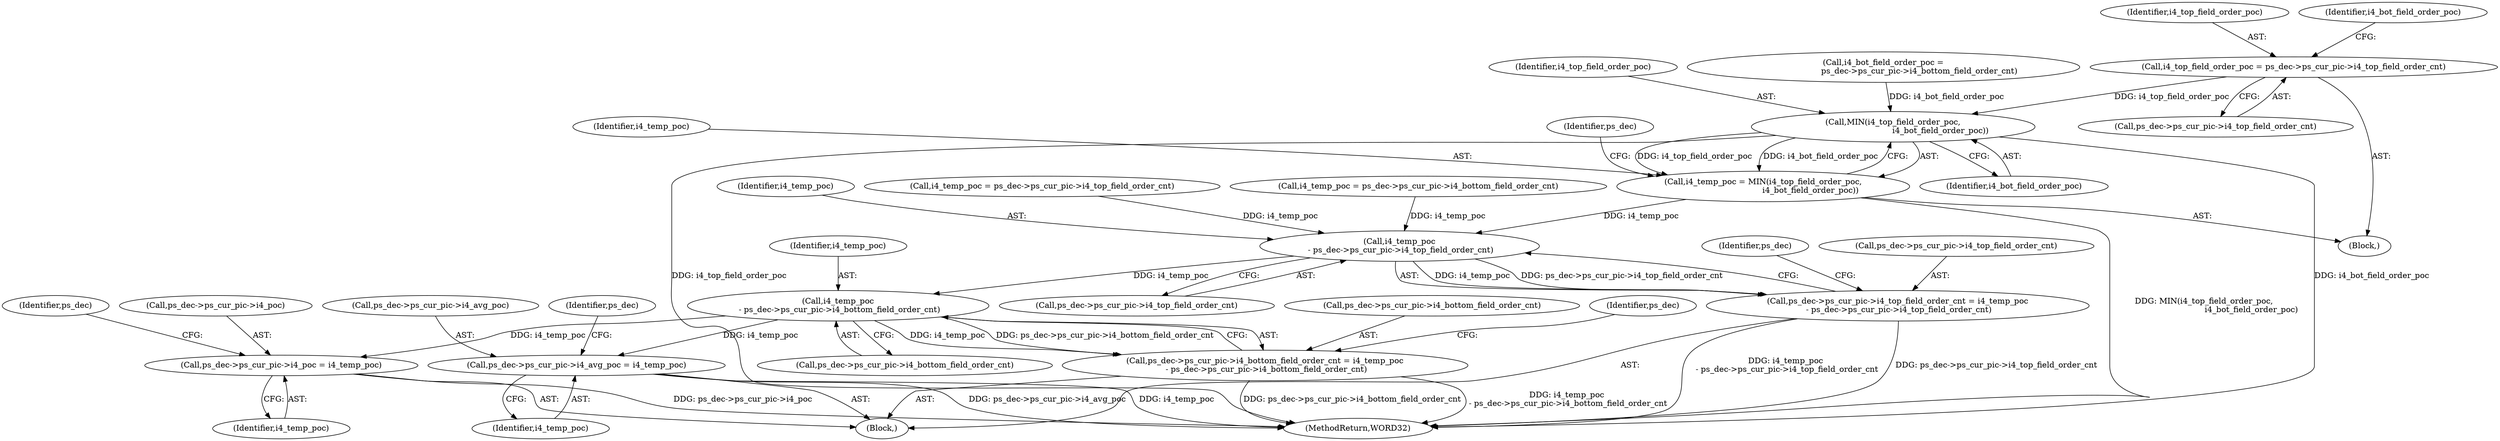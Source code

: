digraph "0_Android_494561291a503840f385fbcd11d9bc5f4dc502b8_2@pointer" {
"1001335" [label="(Call,i4_top_field_order_poc = ps_dec->ps_cur_pic->i4_top_field_order_cnt)"];
"1001351" [label="(Call,MIN(i4_top_field_order_poc,\n                                     i4_bot_field_order_poc))"];
"1001349" [label="(Call,i4_temp_poc = MIN(i4_top_field_order_poc,\n                                     i4_bot_field_order_poc))"];
"1001381" [label="(Call,i4_temp_poc\n - ps_dec->ps_cur_pic->i4_top_field_order_cnt)"];
"1001375" [label="(Call,ps_dec->ps_cur_pic->i4_top_field_order_cnt = i4_temp_poc\n - ps_dec->ps_cur_pic->i4_top_field_order_cnt)"];
"1001394" [label="(Call,i4_temp_poc\n - ps_dec->ps_cur_pic->i4_bottom_field_order_cnt)"];
"1001388" [label="(Call,ps_dec->ps_cur_pic->i4_bottom_field_order_cnt = i4_temp_poc\n - ps_dec->ps_cur_pic->i4_bottom_field_order_cnt)"];
"1001401" [label="(Call,ps_dec->ps_cur_pic->i4_poc = i4_temp_poc)"];
"1001408" [label="(Call,ps_dec->ps_cur_pic->i4_avg_poc = i4_temp_poc)"];
"1001375" [label="(Call,ps_dec->ps_cur_pic->i4_top_field_order_cnt = i4_temp_poc\n - ps_dec->ps_cur_pic->i4_top_field_order_cnt)"];
"1001407" [label="(Identifier,i4_temp_poc)"];
"1001409" [label="(Call,ps_dec->ps_cur_pic->i4_avg_poc)"];
"1001334" [label="(Block,)"];
"1001368" [label="(Call,i4_temp_poc = ps_dec->ps_cur_pic->i4_bottom_field_order_cnt)"];
"1001396" [label="(Call,ps_dec->ps_cur_pic->i4_bottom_field_order_cnt)"];
"1001389" [label="(Call,ps_dec->ps_cur_pic->i4_bottom_field_order_cnt)"];
"1001394" [label="(Call,i4_temp_poc\n - ps_dec->ps_cur_pic->i4_bottom_field_order_cnt)"];
"1001351" [label="(Call,MIN(i4_top_field_order_poc,\n                                     i4_bot_field_order_poc))"];
"1001376" [label="(Call,ps_dec->ps_cur_pic->i4_top_field_order_cnt)"];
"1001418" [label="(Identifier,ps_dec)"];
"1001378" [label="(Identifier,ps_dec)"];
"1001414" [label="(Identifier,i4_temp_poc)"];
"1001381" [label="(Call,i4_temp_poc\n - ps_dec->ps_cur_pic->i4_top_field_order_cnt)"];
"1001337" [label="(Call,ps_dec->ps_cur_pic->i4_top_field_order_cnt)"];
"1001388" [label="(Call,ps_dec->ps_cur_pic->i4_bottom_field_order_cnt = i4_temp_poc\n - ps_dec->ps_cur_pic->i4_bottom_field_order_cnt)"];
"1001408" [label="(Call,ps_dec->ps_cur_pic->i4_avg_poc = i4_temp_poc)"];
"1001411" [label="(Identifier,ps_dec)"];
"1001335" [label="(Call,i4_top_field_order_poc = ps_dec->ps_cur_pic->i4_top_field_order_cnt)"];
"1001391" [label="(Identifier,ps_dec)"];
"1001383" [label="(Call,ps_dec->ps_cur_pic->i4_top_field_order_cnt)"];
"1001382" [label="(Identifier,i4_temp_poc)"];
"1001352" [label="(Identifier,i4_top_field_order_poc)"];
"1001404" [label="(Identifier,ps_dec)"];
"1001402" [label="(Call,ps_dec->ps_cur_pic->i4_poc)"];
"1001350" [label="(Identifier,i4_temp_poc)"];
"1001395" [label="(Identifier,i4_temp_poc)"];
"1002619" [label="(MethodReturn,WORD32)"];
"1001353" [label="(Identifier,i4_bot_field_order_poc)"];
"1001401" [label="(Call,ps_dec->ps_cur_pic->i4_poc = i4_temp_poc)"];
"1001325" [label="(Block,)"];
"1001336" [label="(Identifier,i4_top_field_order_poc)"];
"1001343" [label="(Identifier,i4_bot_field_order_poc)"];
"1001342" [label="(Call,i4_bot_field_order_poc =\n                            ps_dec->ps_cur_pic->i4_bottom_field_order_cnt)"];
"1001349" [label="(Call,i4_temp_poc = MIN(i4_top_field_order_poc,\n                                     i4_bot_field_order_poc))"];
"1001360" [label="(Call,i4_temp_poc = ps_dec->ps_cur_pic->i4_top_field_order_cnt)"];
"1001335" -> "1001334"  [label="AST: "];
"1001335" -> "1001337"  [label="CFG: "];
"1001336" -> "1001335"  [label="AST: "];
"1001337" -> "1001335"  [label="AST: "];
"1001343" -> "1001335"  [label="CFG: "];
"1001335" -> "1001351"  [label="DDG: i4_top_field_order_poc"];
"1001351" -> "1001349"  [label="AST: "];
"1001351" -> "1001353"  [label="CFG: "];
"1001352" -> "1001351"  [label="AST: "];
"1001353" -> "1001351"  [label="AST: "];
"1001349" -> "1001351"  [label="CFG: "];
"1001351" -> "1002619"  [label="DDG: i4_bot_field_order_poc"];
"1001351" -> "1002619"  [label="DDG: i4_top_field_order_poc"];
"1001351" -> "1001349"  [label="DDG: i4_top_field_order_poc"];
"1001351" -> "1001349"  [label="DDG: i4_bot_field_order_poc"];
"1001342" -> "1001351"  [label="DDG: i4_bot_field_order_poc"];
"1001349" -> "1001334"  [label="AST: "];
"1001350" -> "1001349"  [label="AST: "];
"1001378" -> "1001349"  [label="CFG: "];
"1001349" -> "1002619"  [label="DDG: MIN(i4_top_field_order_poc,\n                                     i4_bot_field_order_poc)"];
"1001349" -> "1001381"  [label="DDG: i4_temp_poc"];
"1001381" -> "1001375"  [label="AST: "];
"1001381" -> "1001383"  [label="CFG: "];
"1001382" -> "1001381"  [label="AST: "];
"1001383" -> "1001381"  [label="AST: "];
"1001375" -> "1001381"  [label="CFG: "];
"1001381" -> "1001375"  [label="DDG: i4_temp_poc"];
"1001381" -> "1001375"  [label="DDG: ps_dec->ps_cur_pic->i4_top_field_order_cnt"];
"1001360" -> "1001381"  [label="DDG: i4_temp_poc"];
"1001368" -> "1001381"  [label="DDG: i4_temp_poc"];
"1001381" -> "1001394"  [label="DDG: i4_temp_poc"];
"1001375" -> "1001325"  [label="AST: "];
"1001376" -> "1001375"  [label="AST: "];
"1001391" -> "1001375"  [label="CFG: "];
"1001375" -> "1002619"  [label="DDG: i4_temp_poc\n - ps_dec->ps_cur_pic->i4_top_field_order_cnt"];
"1001375" -> "1002619"  [label="DDG: ps_dec->ps_cur_pic->i4_top_field_order_cnt"];
"1001394" -> "1001388"  [label="AST: "];
"1001394" -> "1001396"  [label="CFG: "];
"1001395" -> "1001394"  [label="AST: "];
"1001396" -> "1001394"  [label="AST: "];
"1001388" -> "1001394"  [label="CFG: "];
"1001394" -> "1001388"  [label="DDG: i4_temp_poc"];
"1001394" -> "1001388"  [label="DDG: ps_dec->ps_cur_pic->i4_bottom_field_order_cnt"];
"1001394" -> "1001401"  [label="DDG: i4_temp_poc"];
"1001394" -> "1001408"  [label="DDG: i4_temp_poc"];
"1001388" -> "1001325"  [label="AST: "];
"1001389" -> "1001388"  [label="AST: "];
"1001404" -> "1001388"  [label="CFG: "];
"1001388" -> "1002619"  [label="DDG: ps_dec->ps_cur_pic->i4_bottom_field_order_cnt"];
"1001388" -> "1002619"  [label="DDG: i4_temp_poc\n - ps_dec->ps_cur_pic->i4_bottom_field_order_cnt"];
"1001401" -> "1001325"  [label="AST: "];
"1001401" -> "1001407"  [label="CFG: "];
"1001402" -> "1001401"  [label="AST: "];
"1001407" -> "1001401"  [label="AST: "];
"1001411" -> "1001401"  [label="CFG: "];
"1001401" -> "1002619"  [label="DDG: ps_dec->ps_cur_pic->i4_poc"];
"1001408" -> "1001325"  [label="AST: "];
"1001408" -> "1001414"  [label="CFG: "];
"1001409" -> "1001408"  [label="AST: "];
"1001414" -> "1001408"  [label="AST: "];
"1001418" -> "1001408"  [label="CFG: "];
"1001408" -> "1002619"  [label="DDG: ps_dec->ps_cur_pic->i4_avg_poc"];
"1001408" -> "1002619"  [label="DDG: i4_temp_poc"];
}
